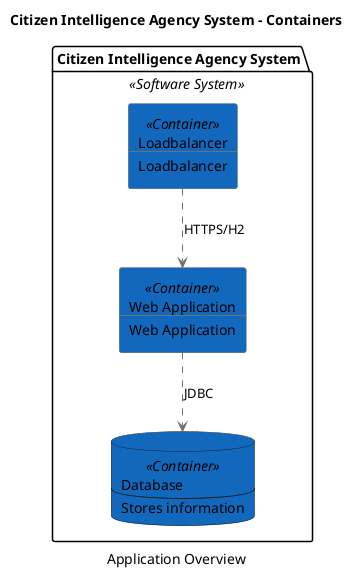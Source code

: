 @startuml(id=Container view)
scale max 2000x2000
title Citizen Intelligence Agency System - Containers
caption Application Overview

skinparam {
  shadowing false
  arrowColor #707070
  actorBorderColor #707070
  componentBorderColor #707070
  rectangleBorderColor #707070
  noteBackgroundColor #ffffff
  noteBorderColor #707070
}
package "Citizen Intelligence Agency System" <<Software System>> {
  database 37 <<Container>> #1168bd [
    Database
    --
    Stores information
  ]
  rectangle 8 <<Container>> #1168bd [
    Loadbalancer
    --
    Loadbalancer
  ]
  rectangle 9 <<Container>> #1168bd [
    Web Application
    --
    Web Application
  ]
}
8 .[#707070].> 9 : HTTPS/H2
9 .[#707070].> 37 : JDBC
@enduml